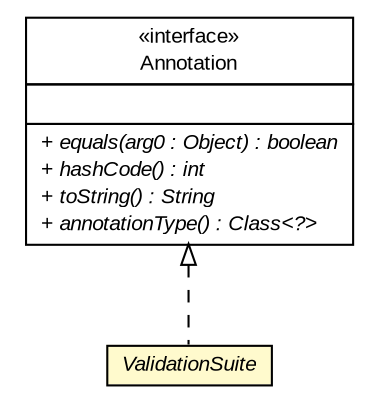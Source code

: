 #!/usr/local/bin/dot
#
# Class diagram 
# Generated by UMLGraph version R5_6 (http://www.umlgraph.org/)
#

digraph G {
	edge [fontname="arial",fontsize=10,labelfontname="arial",labelfontsize=10];
	node [fontname="arial",fontsize=10,shape=plaintext];
	nodesep=0.25;
	ranksep=0.5;
	// br.gov.to.sefaz.business.service.validation.ValidationSuite
	c616 [label=<<table title="br.gov.to.sefaz.business.service.validation.ValidationSuite" border="0" cellborder="1" cellspacing="0" cellpadding="2" port="p" bgcolor="lemonChiffon" href="./ValidationSuite.html">
		<tr><td><table border="0" cellspacing="0" cellpadding="1">
<tr><td align="center" balign="center"><font face="arial italic"> ValidationSuite </font></td></tr>
		</table></td></tr>
		</table>>, URL="./ValidationSuite.html", fontname="arial", fontcolor="black", fontsize=10.0];
	//br.gov.to.sefaz.business.service.validation.ValidationSuite implements java.lang.annotation.Annotation
	c622:p -> c616:p [dir=back,arrowtail=empty,style=dashed];
	// java.lang.annotation.Annotation
	c622 [label=<<table title="java.lang.annotation.Annotation" border="0" cellborder="1" cellspacing="0" cellpadding="2" port="p" href="http://java.sun.com/j2se/1.4.2/docs/api/java/lang/annotation/Annotation.html">
		<tr><td><table border="0" cellspacing="0" cellpadding="1">
<tr><td align="center" balign="center"> &#171;interface&#187; </td></tr>
<tr><td align="center" balign="center"> Annotation </td></tr>
		</table></td></tr>
		<tr><td><table border="0" cellspacing="0" cellpadding="1">
<tr><td align="left" balign="left">  </td></tr>
		</table></td></tr>
		<tr><td><table border="0" cellspacing="0" cellpadding="1">
<tr><td align="left" balign="left"><font face="arial italic" point-size="10.0"> + equals(arg0 : Object) : boolean </font></td></tr>
<tr><td align="left" balign="left"><font face="arial italic" point-size="10.0"> + hashCode() : int </font></td></tr>
<tr><td align="left" balign="left"><font face="arial italic" point-size="10.0"> + toString() : String </font></td></tr>
<tr><td align="left" balign="left"><font face="arial italic" point-size="10.0"> + annotationType() : Class&lt;?&gt; </font></td></tr>
		</table></td></tr>
		</table>>, URL="http://java.sun.com/j2se/1.4.2/docs/api/java/lang/annotation/Annotation.html", fontname="arial", fontcolor="black", fontsize=10.0];
}

